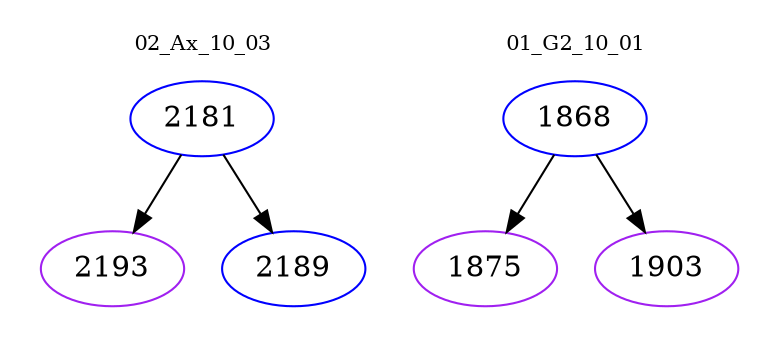digraph{
subgraph cluster_0 {
color = white
label = "02_Ax_10_03";
fontsize=10;
T0_2181 [label="2181", color="blue"]
T0_2181 -> T0_2193 [color="black"]
T0_2193 [label="2193", color="purple"]
T0_2181 -> T0_2189 [color="black"]
T0_2189 [label="2189", color="blue"]
}
subgraph cluster_1 {
color = white
label = "01_G2_10_01";
fontsize=10;
T1_1868 [label="1868", color="blue"]
T1_1868 -> T1_1875 [color="black"]
T1_1875 [label="1875", color="purple"]
T1_1868 -> T1_1903 [color="black"]
T1_1903 [label="1903", color="purple"]
}
}
